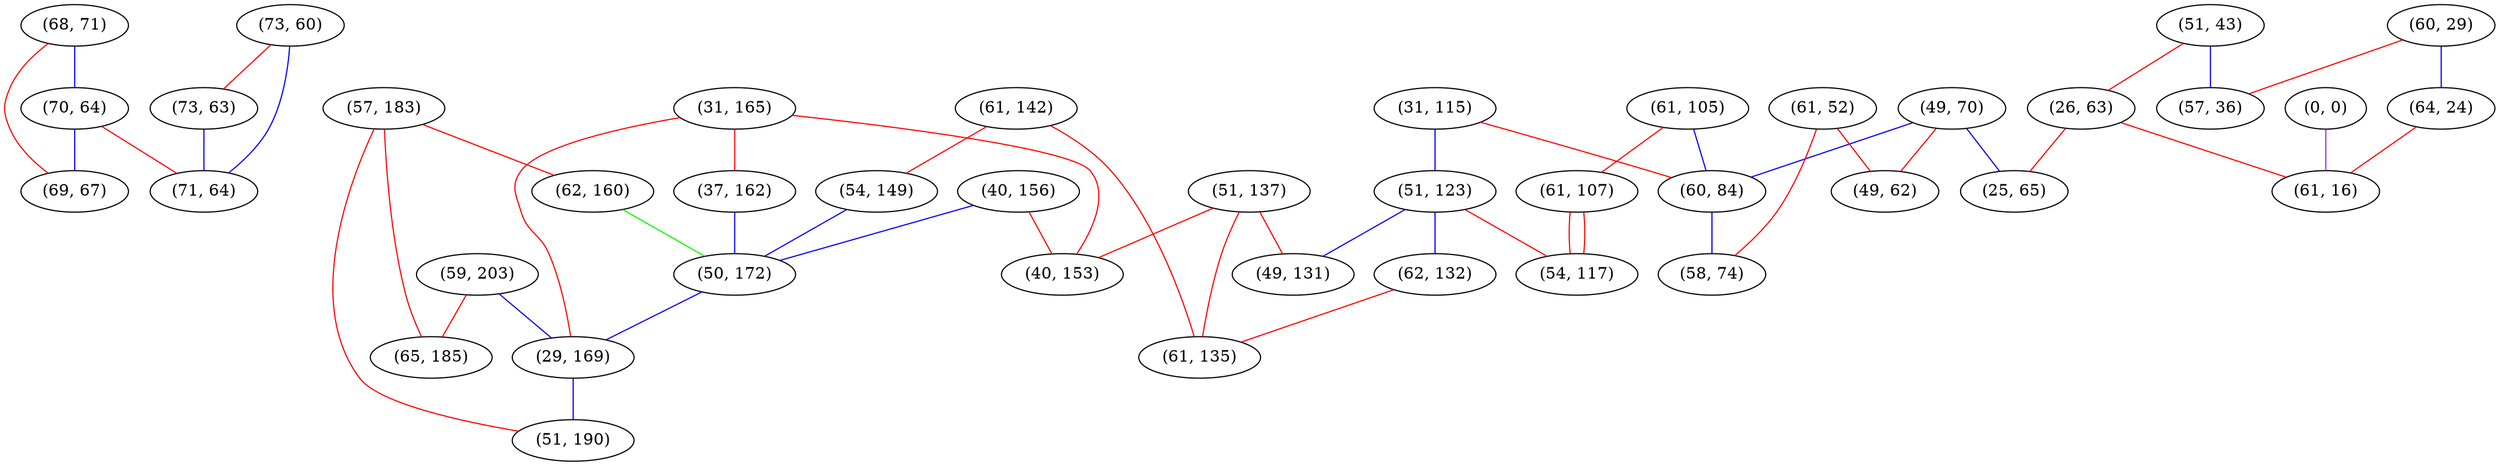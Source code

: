 graph "" {
"(68, 71)";
"(51, 137)";
"(49, 70)";
"(61, 105)";
"(31, 165)";
"(73, 60)";
"(61, 142)";
"(51, 43)";
"(60, 29)";
"(31, 115)";
"(61, 52)";
"(49, 62)";
"(51, 123)";
"(49, 131)";
"(40, 156)";
"(62, 132)";
"(57, 183)";
"(37, 162)";
"(59, 203)";
"(0, 0)";
"(65, 185)";
"(60, 84)";
"(73, 63)";
"(70, 64)";
"(61, 107)";
"(26, 63)";
"(25, 65)";
"(58, 74)";
"(54, 149)";
"(62, 160)";
"(40, 153)";
"(61, 135)";
"(71, 64)";
"(50, 172)";
"(57, 36)";
"(29, 169)";
"(64, 24)";
"(51, 190)";
"(54, 117)";
"(69, 67)";
"(61, 16)";
"(68, 71)" -- "(70, 64)"  [color=blue, key=0, weight=3];
"(68, 71)" -- "(69, 67)"  [color=red, key=0, weight=1];
"(51, 137)" -- "(40, 153)"  [color=red, key=0, weight=1];
"(51, 137)" -- "(49, 131)"  [color=red, key=0, weight=1];
"(51, 137)" -- "(61, 135)"  [color=red, key=0, weight=1];
"(49, 70)" -- "(60, 84)"  [color=blue, key=0, weight=3];
"(49, 70)" -- "(49, 62)"  [color=red, key=0, weight=1];
"(49, 70)" -- "(25, 65)"  [color=blue, key=0, weight=3];
"(61, 105)" -- "(60, 84)"  [color=blue, key=0, weight=3];
"(61, 105)" -- "(61, 107)"  [color=red, key=0, weight=1];
"(31, 165)" -- "(40, 153)"  [color=red, key=0, weight=1];
"(31, 165)" -- "(29, 169)"  [color=red, key=0, weight=1];
"(31, 165)" -- "(37, 162)"  [color=red, key=0, weight=1];
"(73, 60)" -- "(71, 64)"  [color=blue, key=0, weight=3];
"(73, 60)" -- "(73, 63)"  [color=red, key=0, weight=1];
"(61, 142)" -- "(61, 135)"  [color=red, key=0, weight=1];
"(61, 142)" -- "(54, 149)"  [color=red, key=0, weight=1];
"(51, 43)" -- "(26, 63)"  [color=red, key=0, weight=1];
"(51, 43)" -- "(57, 36)"  [color=blue, key=0, weight=3];
"(60, 29)" -- "(64, 24)"  [color=blue, key=0, weight=3];
"(60, 29)" -- "(57, 36)"  [color=red, key=0, weight=1];
"(31, 115)" -- "(60, 84)"  [color=red, key=0, weight=1];
"(31, 115)" -- "(51, 123)"  [color=blue, key=0, weight=3];
"(61, 52)" -- "(49, 62)"  [color=red, key=0, weight=1];
"(61, 52)" -- "(58, 74)"  [color=red, key=0, weight=1];
"(51, 123)" -- "(62, 132)"  [color=blue, key=0, weight=3];
"(51, 123)" -- "(49, 131)"  [color=blue, key=0, weight=3];
"(51, 123)" -- "(54, 117)"  [color=red, key=0, weight=1];
"(40, 156)" -- "(40, 153)"  [color=red, key=0, weight=1];
"(40, 156)" -- "(50, 172)"  [color=blue, key=0, weight=3];
"(62, 132)" -- "(61, 135)"  [color=red, key=0, weight=1];
"(57, 183)" -- "(62, 160)"  [color=red, key=0, weight=1];
"(57, 183)" -- "(51, 190)"  [color=red, key=0, weight=1];
"(57, 183)" -- "(65, 185)"  [color=red, key=0, weight=1];
"(37, 162)" -- "(50, 172)"  [color=blue, key=0, weight=3];
"(59, 203)" -- "(29, 169)"  [color=blue, key=0, weight=3];
"(59, 203)" -- "(65, 185)"  [color=red, key=0, weight=1];
"(0, 0)" -- "(61, 16)"  [color=purple, key=0, weight=4];
"(60, 84)" -- "(58, 74)"  [color=blue, key=0, weight=3];
"(73, 63)" -- "(71, 64)"  [color=blue, key=0, weight=3];
"(70, 64)" -- "(71, 64)"  [color=red, key=0, weight=1];
"(70, 64)" -- "(69, 67)"  [color=blue, key=0, weight=3];
"(61, 107)" -- "(54, 117)"  [color=red, key=0, weight=1];
"(61, 107)" -- "(54, 117)"  [color=red, key=1, weight=1];
"(26, 63)" -- "(25, 65)"  [color=red, key=0, weight=1];
"(26, 63)" -- "(61, 16)"  [color=red, key=0, weight=1];
"(54, 149)" -- "(50, 172)"  [color=blue, key=0, weight=3];
"(62, 160)" -- "(50, 172)"  [color=green, key=0, weight=2];
"(50, 172)" -- "(29, 169)"  [color=blue, key=0, weight=3];
"(29, 169)" -- "(51, 190)"  [color=blue, key=0, weight=3];
"(64, 24)" -- "(61, 16)"  [color=red, key=0, weight=1];
}

